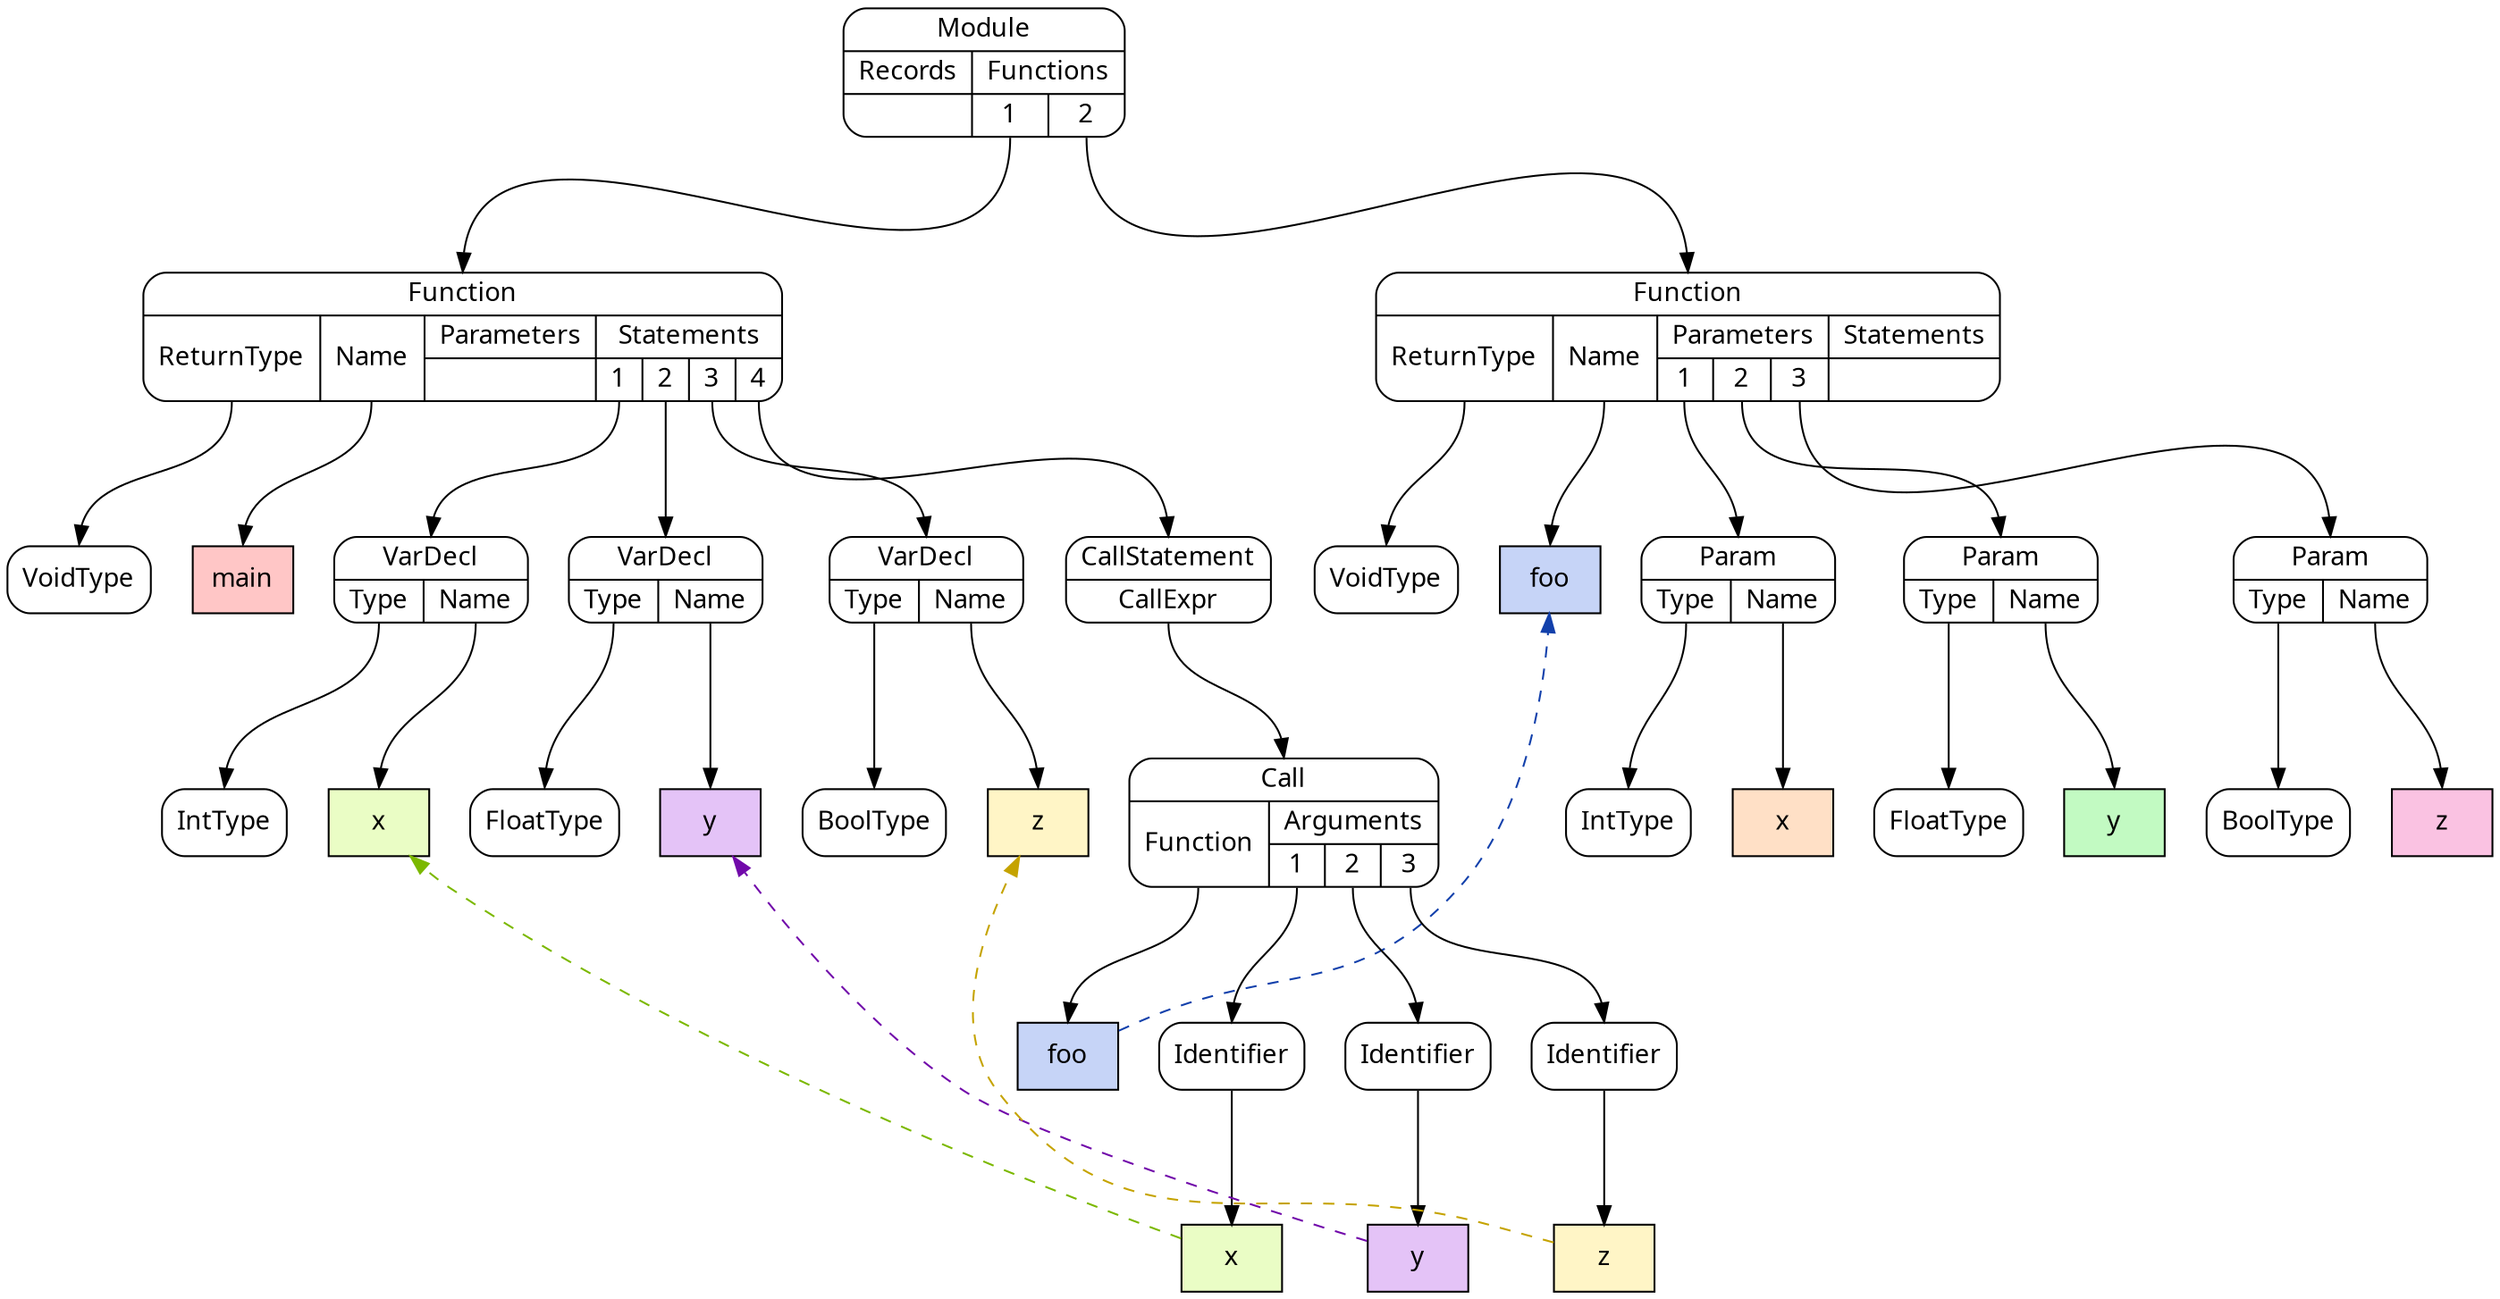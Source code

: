 digraph {
node [shape=Mrecord, style=filled, fillcolor=white, fontname="Calibri"];
graph [ordering=out, nodesep=0.3, ranksep=1];

# SimpleNode VoidType
node0 [label="VoidType", tooltip="VoidType"]

# DeclarationLiteral main
node1 [shape=box, label="main", fillcolor="#FFC6C6", tooltip="main"]

# SimpleNode IntType
node2 [label="IntType", tooltip="IntType"]

# DeclarationLiteral x
node3 [shape=box, label="x", fillcolor="#EAFDC5", tooltip="x"]

# PortNode VarDecl
node4:p0:s -> node2:n
node4:p1:s -> node3:n
node4 [label="{VarDecl|{<p0>Type|<p1>Name}}", tooltip="VarDecl"]

# SimpleNode FloatType
node5 [label="FloatType", tooltip="FloatType"]

# DeclarationLiteral y
node6 [shape=box, label="y", fillcolor="#E4C3F7", tooltip="y"]

# PortNode VarDecl
node7:p0:s -> node5:n
node7:p1:s -> node6:n
node7 [label="{VarDecl|{<p0>Type|<p1>Name}}", tooltip="VarDecl"]

# SimpleNode BoolType
node8 [label="BoolType", tooltip="BoolType"]

# DeclarationLiteral z
node9 [shape=box, label="z", fillcolor="#FFF5C6", tooltip="z"]

# PortNode VarDecl
node10:p0:s -> node8:n
node10:p1:s -> node9:n
node10 [label="{VarDecl|{<p0>Type|<p1>Name}}", tooltip="VarDecl"]

# ReferenceLiteral foo
node11 -> node22 [style=dashed, constraint=false, color="#1240AB"]
node11 [shape=box, label="foo", fillcolor="#C6D4F7", tooltip="foo"]

# ReferenceLiteral x
node12 -> node3 [style=dashed, constraint=false, color="#7BB800"]
node12 [shape=box, label="x", fillcolor="#EAFDC5", tooltip="x"]

# SimpleNode Identifier
node13:s -> node12:n
node13 [label="Identifier", tooltip="Identifier"]

# ReferenceLiteral y
node14 -> node6 [style=dashed, constraint=false, color="#7109AA"]
node14 [shape=box, label="y", fillcolor="#E4C3F7", tooltip="y"]

# SimpleNode Identifier
node15:s -> node14:n
node15 [label="Identifier", tooltip="Identifier"]

# ReferenceLiteral z
node16 -> node9 [style=dashed, constraint=false, color="#C5A300"]
node16 [shape=box, label="z", fillcolor="#FFF5C6", tooltip="z"]

# SimpleNode Identifier
node17:s -> node16:n
node17 [label="Identifier", tooltip="Identifier"]

# PortNode Call
node18:p0:s -> node11:n
node18:p1_0:s -> node13:n
node18:p1_1:s -> node15:n
node18:p1_2:s -> node17:n
node18 [label="{Call|{<p0>Function|{Arguments|{<p1_0>1|<p1_1>2|<p1_2>3}}}}", tooltip="Call"]

# PortNode CallStatement
node19:p0:s -> node18:n
node19 [label="{CallStatement|{<p0>CallExpr}}", tooltip="CallStatement"]

# PortNode Function
node20:p0:s -> node0:n
node20:p1:s -> node1:n
node20:p3_0:s -> node4:n
node20:p3_1:s -> node7:n
node20:p3_2:s -> node10:n
node20:p3_3:s -> node19:n
node20 [label="{Function|{<p0>ReturnType|<p1>Name|{Parameters|{}}|{Statements|{<p3_0>1|<p3_1>2|<p3_2>3|<p3_3>4}}}}", tooltip="Function"]

# SimpleNode VoidType
node21 [label="VoidType", tooltip="VoidType"]

# DeclarationLiteral foo
node22 [shape=box, label="foo", fillcolor="#C6D4F7", tooltip="foo"]

# SimpleNode IntType
node23 [label="IntType", tooltip="IntType"]

# DeclarationLiteral x
node24 [shape=box, label="x", fillcolor="#FFE0C6", tooltip="x"]

# PortNode Param
node25:p0:s -> node23:n
node25:p1:s -> node24:n
node25 [label="{Param|{<p0>Type|<p1>Name}}", tooltip="Param"]

# SimpleNode FloatType
node26 [label="FloatType", tooltip="FloatType"]

# DeclarationLiteral y
node27 [shape=box, label="y", fillcolor="#C2FAC2", tooltip="y"]

# PortNode Param
node28:p0:s -> node26:n
node28:p1:s -> node27:n
node28 [label="{Param|{<p0>Type|<p1>Name}}", tooltip="Param"]

# SimpleNode BoolType
node29 [label="BoolType", tooltip="BoolType"]

# DeclarationLiteral z
node30 [shape=box, label="z", fillcolor="#FAC2E2", tooltip="z"]

# PortNode Param
node31:p0:s -> node29:n
node31:p1:s -> node30:n
node31 [label="{Param|{<p0>Type|<p1>Name}}", tooltip="Param"]

# PortNode Function
node32:p0:s -> node21:n
node32:p1:s -> node22:n
node32:p2_0:s -> node25:n
node32:p2_1:s -> node28:n
node32:p2_2:s -> node31:n
node32 [label="{Function|{<p0>ReturnType|<p1>Name|{Parameters|{<p2_0>1|<p2_1>2|<p2_2>3}}|{Statements|{}}}}", tooltip="Function"]

# PortNode Module
node33:p1_0:s -> node20:n
node33:p1_1:s -> node32:n
node33 [label="{Module|{{Records|{}}|{Functions|{<p1_0>1|<p1_1>2}}}}", tooltip="Module"]

}
